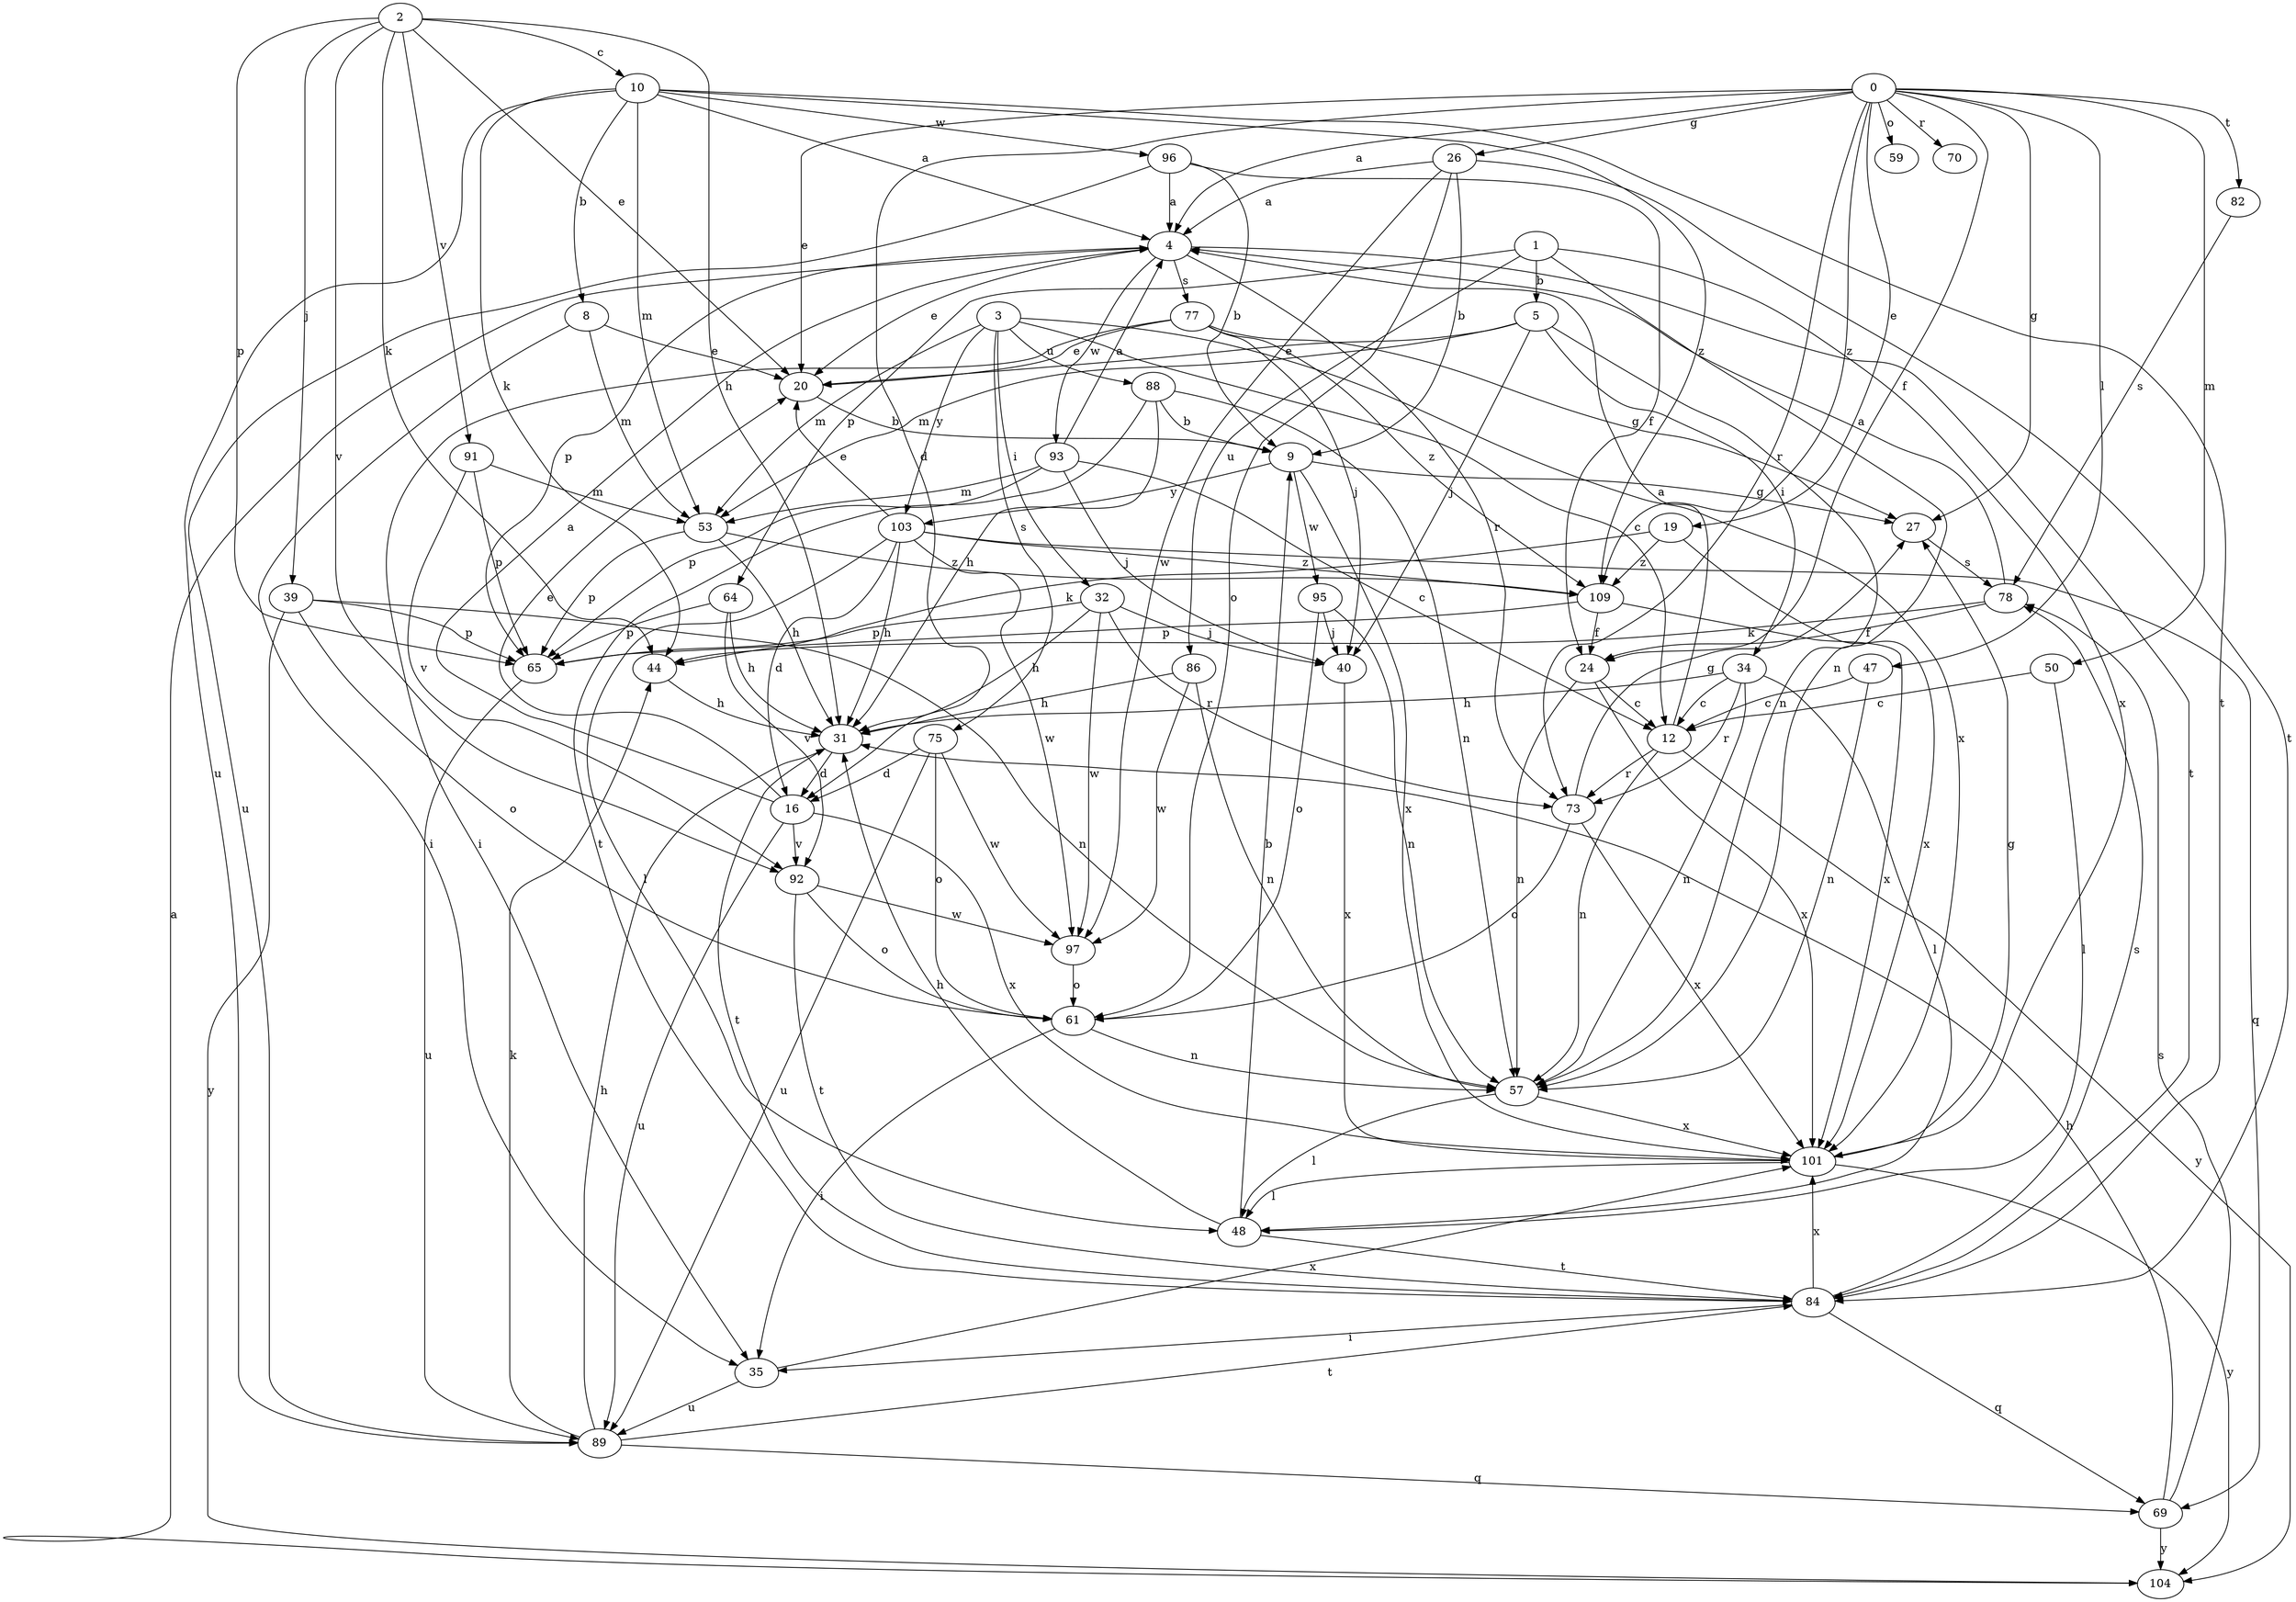strict digraph  {
0;
1;
2;
3;
4;
5;
8;
9;
10;
12;
16;
19;
20;
24;
26;
27;
31;
32;
34;
35;
39;
40;
44;
47;
48;
50;
53;
57;
59;
61;
64;
65;
69;
70;
73;
75;
77;
78;
82;
84;
86;
88;
89;
91;
92;
93;
95;
96;
97;
101;
103;
104;
109;
0 -> 4  [label=a];
0 -> 16  [label=d];
0 -> 19  [label=e];
0 -> 20  [label=e];
0 -> 24  [label=f];
0 -> 26  [label=g];
0 -> 27  [label=g];
0 -> 47  [label=l];
0 -> 50  [label=m];
0 -> 59  [label=o];
0 -> 70  [label=r];
0 -> 73  [label=r];
0 -> 82  [label=t];
0 -> 109  [label=z];
1 -> 5  [label=b];
1 -> 57  [label=n];
1 -> 64  [label=p];
1 -> 86  [label=u];
1 -> 101  [label=x];
2 -> 10  [label=c];
2 -> 20  [label=e];
2 -> 31  [label=h];
2 -> 39  [label=j];
2 -> 44  [label=k];
2 -> 65  [label=p];
2 -> 91  [label=v];
2 -> 92  [label=v];
3 -> 12  [label=c];
3 -> 32  [label=i];
3 -> 53  [label=m];
3 -> 75  [label=s];
3 -> 88  [label=u];
3 -> 101  [label=x];
3 -> 103  [label=y];
4 -> 20  [label=e];
4 -> 65  [label=p];
4 -> 73  [label=r];
4 -> 77  [label=s];
4 -> 84  [label=t];
4 -> 93  [label=w];
5 -> 20  [label=e];
5 -> 34  [label=i];
5 -> 40  [label=j];
5 -> 53  [label=m];
5 -> 57  [label=n];
8 -> 20  [label=e];
8 -> 35  [label=i];
8 -> 53  [label=m];
9 -> 27  [label=g];
9 -> 95  [label=w];
9 -> 101  [label=x];
9 -> 103  [label=y];
10 -> 4  [label=a];
10 -> 8  [label=b];
10 -> 44  [label=k];
10 -> 53  [label=m];
10 -> 84  [label=t];
10 -> 89  [label=u];
10 -> 96  [label=w];
10 -> 109  [label=z];
12 -> 4  [label=a];
12 -> 57  [label=n];
12 -> 73  [label=r];
12 -> 104  [label=y];
16 -> 4  [label=a];
16 -> 20  [label=e];
16 -> 89  [label=u];
16 -> 92  [label=v];
16 -> 101  [label=x];
19 -> 44  [label=k];
19 -> 101  [label=x];
19 -> 109  [label=z];
20 -> 9  [label=b];
24 -> 12  [label=c];
24 -> 57  [label=n];
24 -> 101  [label=x];
26 -> 4  [label=a];
26 -> 9  [label=b];
26 -> 61  [label=o];
26 -> 84  [label=t];
26 -> 97  [label=w];
27 -> 78  [label=s];
31 -> 16  [label=d];
31 -> 84  [label=t];
32 -> 31  [label=h];
32 -> 40  [label=j];
32 -> 65  [label=p];
32 -> 73  [label=r];
32 -> 97  [label=w];
34 -> 12  [label=c];
34 -> 31  [label=h];
34 -> 48  [label=l];
34 -> 57  [label=n];
34 -> 73  [label=r];
35 -> 89  [label=u];
35 -> 101  [label=x];
39 -> 57  [label=n];
39 -> 61  [label=o];
39 -> 65  [label=p];
39 -> 104  [label=y];
40 -> 101  [label=x];
44 -> 31  [label=h];
47 -> 12  [label=c];
47 -> 57  [label=n];
48 -> 9  [label=b];
48 -> 31  [label=h];
48 -> 84  [label=t];
50 -> 12  [label=c];
50 -> 48  [label=l];
53 -> 31  [label=h];
53 -> 65  [label=p];
53 -> 109  [label=z];
57 -> 48  [label=l];
57 -> 101  [label=x];
61 -> 35  [label=i];
61 -> 57  [label=n];
64 -> 31  [label=h];
64 -> 65  [label=p];
64 -> 92  [label=v];
65 -> 89  [label=u];
69 -> 31  [label=h];
69 -> 78  [label=s];
69 -> 104  [label=y];
73 -> 27  [label=g];
73 -> 61  [label=o];
73 -> 101  [label=x];
75 -> 16  [label=d];
75 -> 61  [label=o];
75 -> 89  [label=u];
75 -> 97  [label=w];
77 -> 20  [label=e];
77 -> 27  [label=g];
77 -> 35  [label=i];
77 -> 40  [label=j];
77 -> 109  [label=z];
78 -> 4  [label=a];
78 -> 24  [label=f];
78 -> 44  [label=k];
82 -> 78  [label=s];
84 -> 35  [label=i];
84 -> 69  [label=q];
84 -> 78  [label=s];
84 -> 101  [label=x];
86 -> 31  [label=h];
86 -> 57  [label=n];
86 -> 97  [label=w];
88 -> 9  [label=b];
88 -> 31  [label=h];
88 -> 57  [label=n];
88 -> 84  [label=t];
89 -> 31  [label=h];
89 -> 44  [label=k];
89 -> 69  [label=q];
89 -> 84  [label=t];
91 -> 53  [label=m];
91 -> 65  [label=p];
91 -> 92  [label=v];
92 -> 61  [label=o];
92 -> 84  [label=t];
92 -> 97  [label=w];
93 -> 4  [label=a];
93 -> 12  [label=c];
93 -> 40  [label=j];
93 -> 53  [label=m];
93 -> 65  [label=p];
95 -> 40  [label=j];
95 -> 57  [label=n];
95 -> 61  [label=o];
96 -> 4  [label=a];
96 -> 9  [label=b];
96 -> 24  [label=f];
96 -> 89  [label=u];
97 -> 61  [label=o];
101 -> 27  [label=g];
101 -> 48  [label=l];
101 -> 104  [label=y];
103 -> 16  [label=d];
103 -> 20  [label=e];
103 -> 31  [label=h];
103 -> 48  [label=l];
103 -> 69  [label=q];
103 -> 97  [label=w];
103 -> 109  [label=z];
104 -> 4  [label=a];
109 -> 24  [label=f];
109 -> 65  [label=p];
109 -> 101  [label=x];
}
